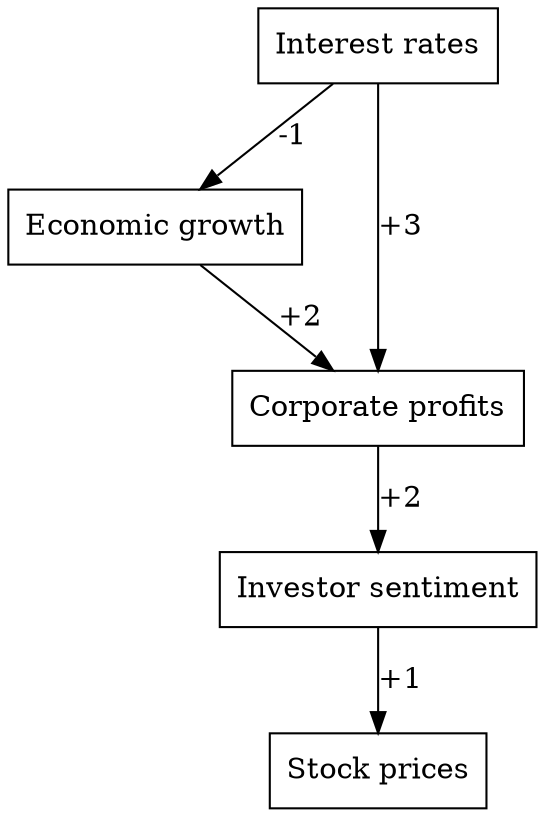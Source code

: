 digraph StockFCM {
    node [shape=box];

    node1[label="Economic growth", value=0.8];
    node2[label="Corporate profits",value=0.9];
    node3[label="Investor sentiment",value=0.8];
    node4[label="Stock prices",value=0.8];
    node5[label="Interest rates",value=0.1];

    node1 -> node2 [label="+2",weight=2];
    node2 -> node3 [label="+2",weight=2];
    node3 -> node4 [label="+1",weight=1];
    node5 -> node1 [label="-1",weight=-1];
    node5 -> node2 [label="+3",weight=3];
}
